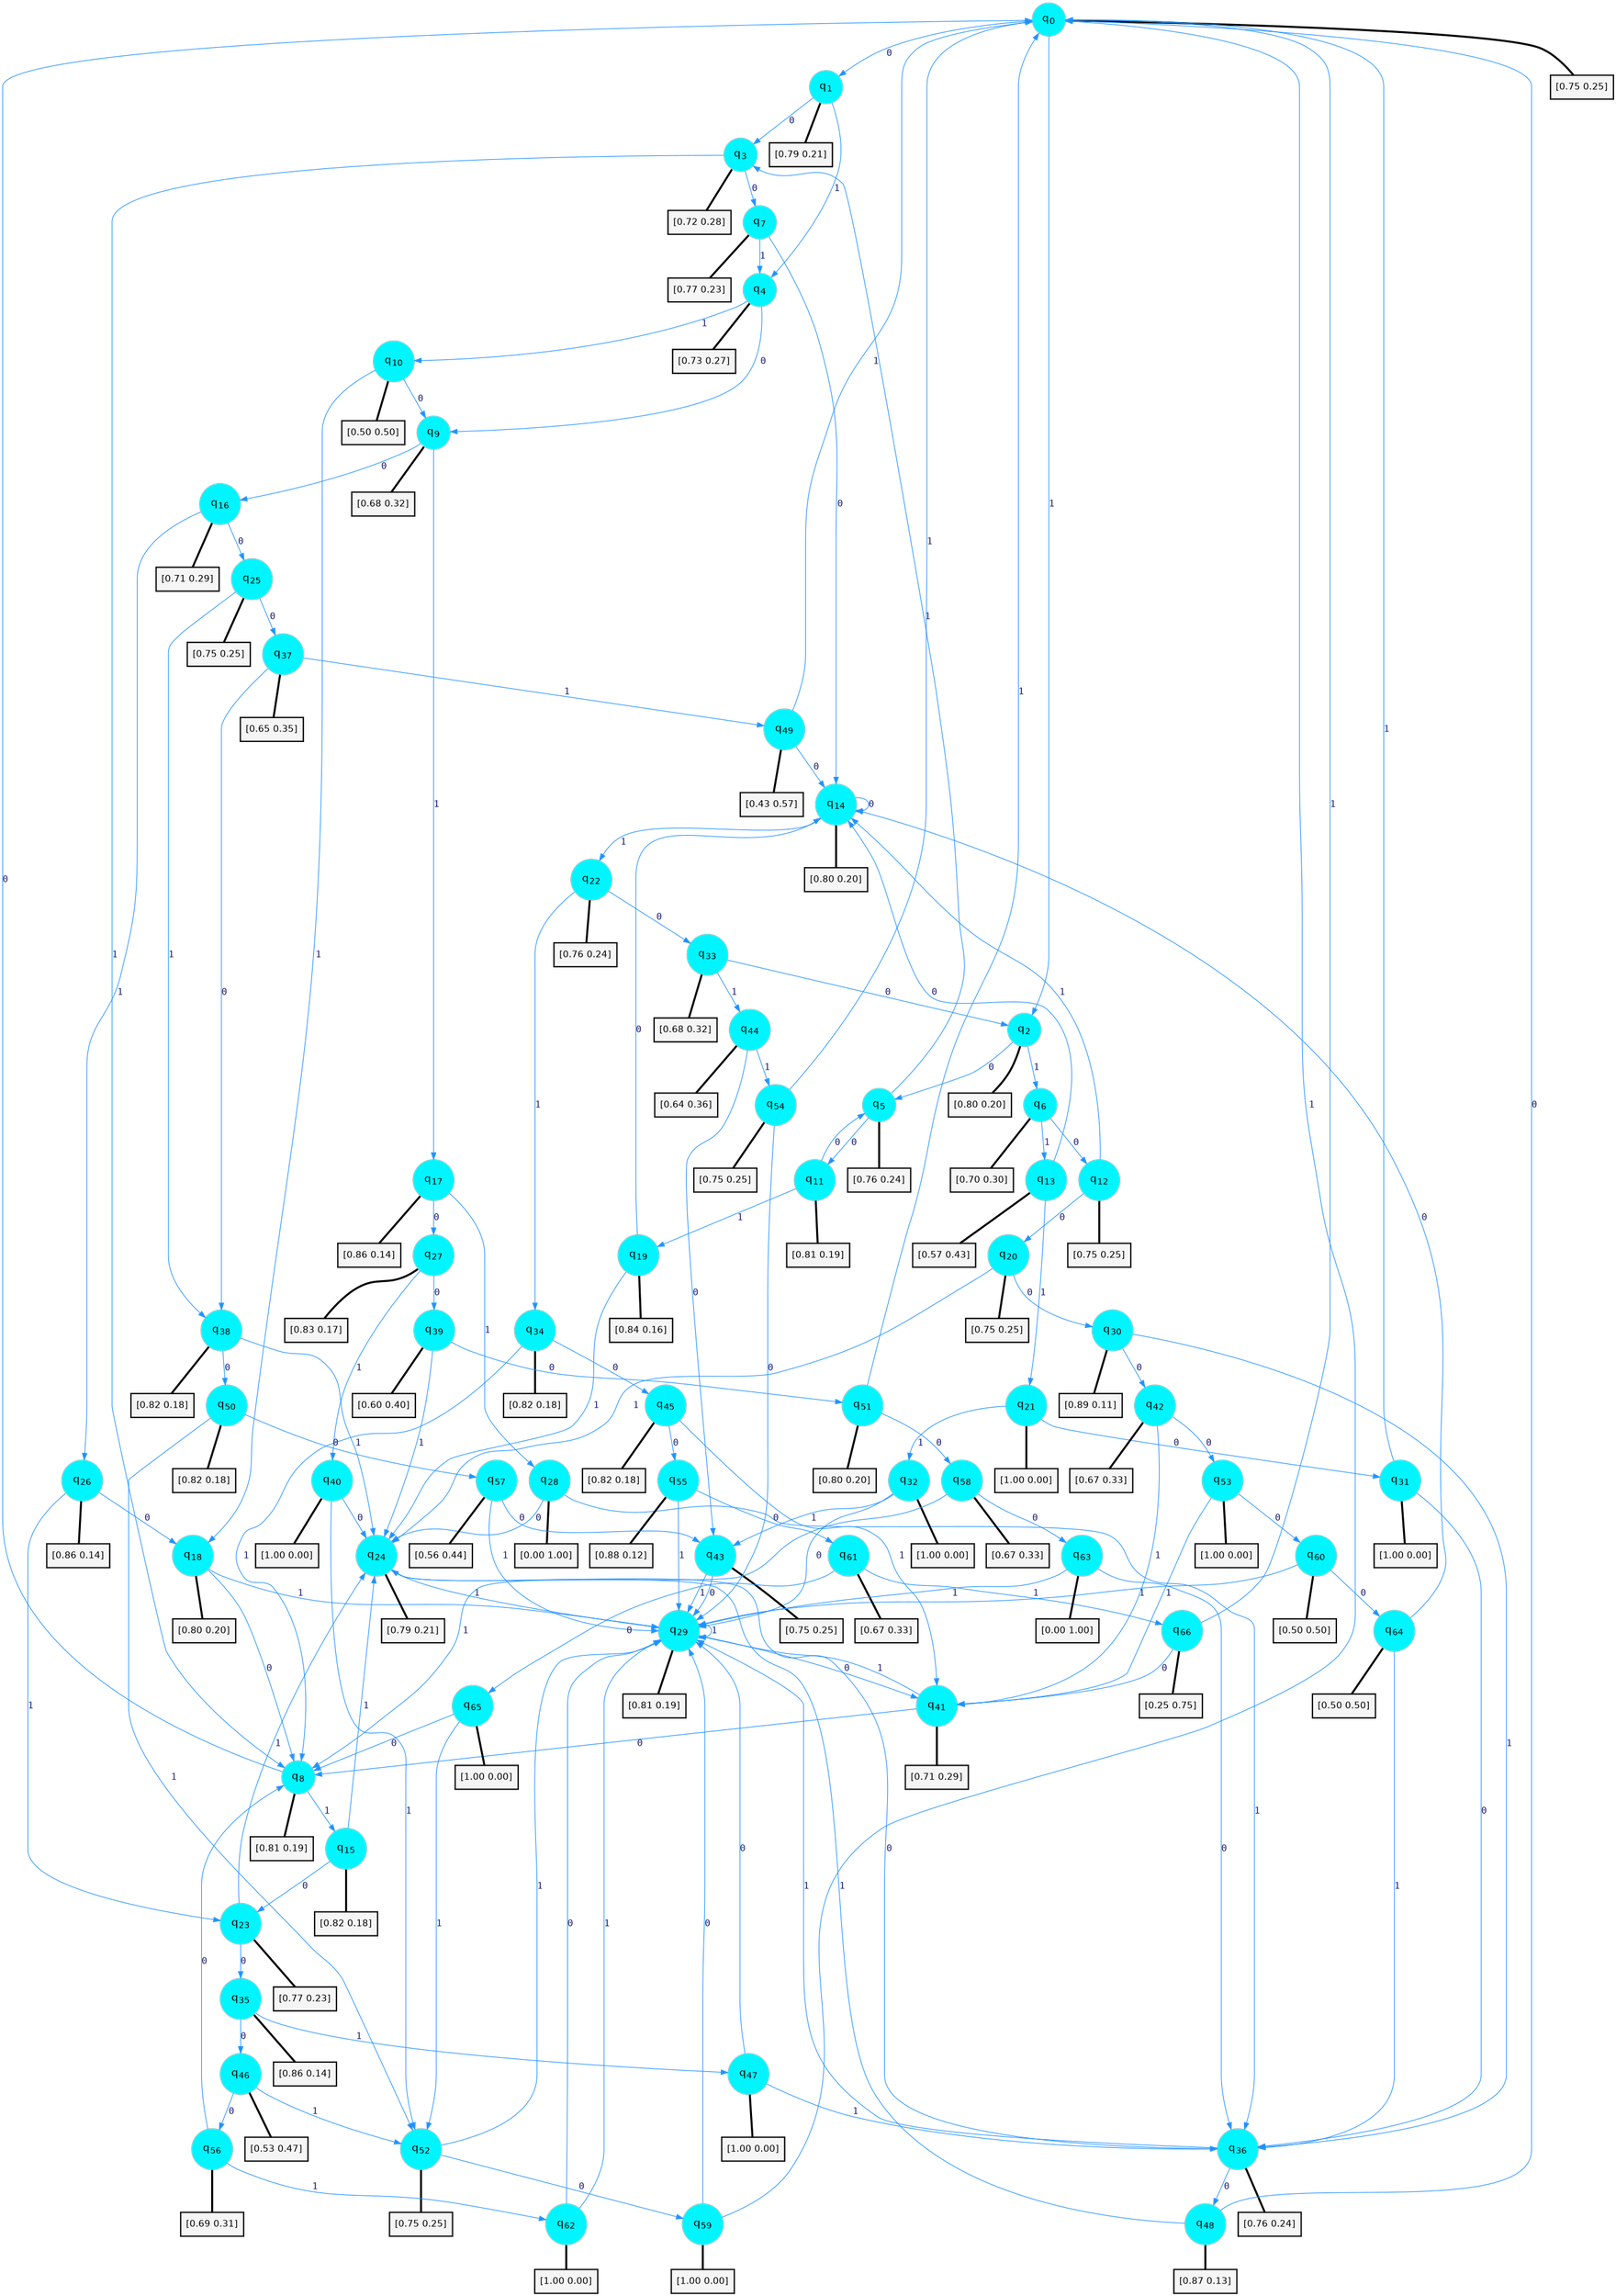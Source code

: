 digraph G {
graph [
bgcolor=transparent, dpi=300, rankdir=TD, size="40,25"];
node [
color=gray, fillcolor=turquoise1, fontcolor=black, fontname=Helvetica, fontsize=16, fontweight=bold, shape=circle, style=filled];
edge [
arrowsize=1, color=dodgerblue1, fontcolor=midnightblue, fontname=courier, fontweight=bold, penwidth=1, style=solid, weight=20];
0[label=<q<SUB>0</SUB>>];
1[label=<q<SUB>1</SUB>>];
2[label=<q<SUB>2</SUB>>];
3[label=<q<SUB>3</SUB>>];
4[label=<q<SUB>4</SUB>>];
5[label=<q<SUB>5</SUB>>];
6[label=<q<SUB>6</SUB>>];
7[label=<q<SUB>7</SUB>>];
8[label=<q<SUB>8</SUB>>];
9[label=<q<SUB>9</SUB>>];
10[label=<q<SUB>10</SUB>>];
11[label=<q<SUB>11</SUB>>];
12[label=<q<SUB>12</SUB>>];
13[label=<q<SUB>13</SUB>>];
14[label=<q<SUB>14</SUB>>];
15[label=<q<SUB>15</SUB>>];
16[label=<q<SUB>16</SUB>>];
17[label=<q<SUB>17</SUB>>];
18[label=<q<SUB>18</SUB>>];
19[label=<q<SUB>19</SUB>>];
20[label=<q<SUB>20</SUB>>];
21[label=<q<SUB>21</SUB>>];
22[label=<q<SUB>22</SUB>>];
23[label=<q<SUB>23</SUB>>];
24[label=<q<SUB>24</SUB>>];
25[label=<q<SUB>25</SUB>>];
26[label=<q<SUB>26</SUB>>];
27[label=<q<SUB>27</SUB>>];
28[label=<q<SUB>28</SUB>>];
29[label=<q<SUB>29</SUB>>];
30[label=<q<SUB>30</SUB>>];
31[label=<q<SUB>31</SUB>>];
32[label=<q<SUB>32</SUB>>];
33[label=<q<SUB>33</SUB>>];
34[label=<q<SUB>34</SUB>>];
35[label=<q<SUB>35</SUB>>];
36[label=<q<SUB>36</SUB>>];
37[label=<q<SUB>37</SUB>>];
38[label=<q<SUB>38</SUB>>];
39[label=<q<SUB>39</SUB>>];
40[label=<q<SUB>40</SUB>>];
41[label=<q<SUB>41</SUB>>];
42[label=<q<SUB>42</SUB>>];
43[label=<q<SUB>43</SUB>>];
44[label=<q<SUB>44</SUB>>];
45[label=<q<SUB>45</SUB>>];
46[label=<q<SUB>46</SUB>>];
47[label=<q<SUB>47</SUB>>];
48[label=<q<SUB>48</SUB>>];
49[label=<q<SUB>49</SUB>>];
50[label=<q<SUB>50</SUB>>];
51[label=<q<SUB>51</SUB>>];
52[label=<q<SUB>52</SUB>>];
53[label=<q<SUB>53</SUB>>];
54[label=<q<SUB>54</SUB>>];
55[label=<q<SUB>55</SUB>>];
56[label=<q<SUB>56</SUB>>];
57[label=<q<SUB>57</SUB>>];
58[label=<q<SUB>58</SUB>>];
59[label=<q<SUB>59</SUB>>];
60[label=<q<SUB>60</SUB>>];
61[label=<q<SUB>61</SUB>>];
62[label=<q<SUB>62</SUB>>];
63[label=<q<SUB>63</SUB>>];
64[label=<q<SUB>64</SUB>>];
65[label=<q<SUB>65</SUB>>];
66[label=<q<SUB>66</SUB>>];
67[label="[0.75 0.25]", shape=box,fontcolor=black, fontname=Helvetica, fontsize=14, penwidth=2, fillcolor=whitesmoke,color=black];
68[label="[0.79 0.21]", shape=box,fontcolor=black, fontname=Helvetica, fontsize=14, penwidth=2, fillcolor=whitesmoke,color=black];
69[label="[0.80 0.20]", shape=box,fontcolor=black, fontname=Helvetica, fontsize=14, penwidth=2, fillcolor=whitesmoke,color=black];
70[label="[0.72 0.28]", shape=box,fontcolor=black, fontname=Helvetica, fontsize=14, penwidth=2, fillcolor=whitesmoke,color=black];
71[label="[0.73 0.27]", shape=box,fontcolor=black, fontname=Helvetica, fontsize=14, penwidth=2, fillcolor=whitesmoke,color=black];
72[label="[0.76 0.24]", shape=box,fontcolor=black, fontname=Helvetica, fontsize=14, penwidth=2, fillcolor=whitesmoke,color=black];
73[label="[0.70 0.30]", shape=box,fontcolor=black, fontname=Helvetica, fontsize=14, penwidth=2, fillcolor=whitesmoke,color=black];
74[label="[0.77 0.23]", shape=box,fontcolor=black, fontname=Helvetica, fontsize=14, penwidth=2, fillcolor=whitesmoke,color=black];
75[label="[0.81 0.19]", shape=box,fontcolor=black, fontname=Helvetica, fontsize=14, penwidth=2, fillcolor=whitesmoke,color=black];
76[label="[0.68 0.32]", shape=box,fontcolor=black, fontname=Helvetica, fontsize=14, penwidth=2, fillcolor=whitesmoke,color=black];
77[label="[0.50 0.50]", shape=box,fontcolor=black, fontname=Helvetica, fontsize=14, penwidth=2, fillcolor=whitesmoke,color=black];
78[label="[0.81 0.19]", shape=box,fontcolor=black, fontname=Helvetica, fontsize=14, penwidth=2, fillcolor=whitesmoke,color=black];
79[label="[0.75 0.25]", shape=box,fontcolor=black, fontname=Helvetica, fontsize=14, penwidth=2, fillcolor=whitesmoke,color=black];
80[label="[0.57 0.43]", shape=box,fontcolor=black, fontname=Helvetica, fontsize=14, penwidth=2, fillcolor=whitesmoke,color=black];
81[label="[0.80 0.20]", shape=box,fontcolor=black, fontname=Helvetica, fontsize=14, penwidth=2, fillcolor=whitesmoke,color=black];
82[label="[0.82 0.18]", shape=box,fontcolor=black, fontname=Helvetica, fontsize=14, penwidth=2, fillcolor=whitesmoke,color=black];
83[label="[0.71 0.29]", shape=box,fontcolor=black, fontname=Helvetica, fontsize=14, penwidth=2, fillcolor=whitesmoke,color=black];
84[label="[0.86 0.14]", shape=box,fontcolor=black, fontname=Helvetica, fontsize=14, penwidth=2, fillcolor=whitesmoke,color=black];
85[label="[0.80 0.20]", shape=box,fontcolor=black, fontname=Helvetica, fontsize=14, penwidth=2, fillcolor=whitesmoke,color=black];
86[label="[0.84 0.16]", shape=box,fontcolor=black, fontname=Helvetica, fontsize=14, penwidth=2, fillcolor=whitesmoke,color=black];
87[label="[0.75 0.25]", shape=box,fontcolor=black, fontname=Helvetica, fontsize=14, penwidth=2, fillcolor=whitesmoke,color=black];
88[label="[1.00 0.00]", shape=box,fontcolor=black, fontname=Helvetica, fontsize=14, penwidth=2, fillcolor=whitesmoke,color=black];
89[label="[0.76 0.24]", shape=box,fontcolor=black, fontname=Helvetica, fontsize=14, penwidth=2, fillcolor=whitesmoke,color=black];
90[label="[0.77 0.23]", shape=box,fontcolor=black, fontname=Helvetica, fontsize=14, penwidth=2, fillcolor=whitesmoke,color=black];
91[label="[0.79 0.21]", shape=box,fontcolor=black, fontname=Helvetica, fontsize=14, penwidth=2, fillcolor=whitesmoke,color=black];
92[label="[0.75 0.25]", shape=box,fontcolor=black, fontname=Helvetica, fontsize=14, penwidth=2, fillcolor=whitesmoke,color=black];
93[label="[0.86 0.14]", shape=box,fontcolor=black, fontname=Helvetica, fontsize=14, penwidth=2, fillcolor=whitesmoke,color=black];
94[label="[0.83 0.17]", shape=box,fontcolor=black, fontname=Helvetica, fontsize=14, penwidth=2, fillcolor=whitesmoke,color=black];
95[label="[0.00 1.00]", shape=box,fontcolor=black, fontname=Helvetica, fontsize=14, penwidth=2, fillcolor=whitesmoke,color=black];
96[label="[0.81 0.19]", shape=box,fontcolor=black, fontname=Helvetica, fontsize=14, penwidth=2, fillcolor=whitesmoke,color=black];
97[label="[0.89 0.11]", shape=box,fontcolor=black, fontname=Helvetica, fontsize=14, penwidth=2, fillcolor=whitesmoke,color=black];
98[label="[1.00 0.00]", shape=box,fontcolor=black, fontname=Helvetica, fontsize=14, penwidth=2, fillcolor=whitesmoke,color=black];
99[label="[1.00 0.00]", shape=box,fontcolor=black, fontname=Helvetica, fontsize=14, penwidth=2, fillcolor=whitesmoke,color=black];
100[label="[0.68 0.32]", shape=box,fontcolor=black, fontname=Helvetica, fontsize=14, penwidth=2, fillcolor=whitesmoke,color=black];
101[label="[0.82 0.18]", shape=box,fontcolor=black, fontname=Helvetica, fontsize=14, penwidth=2, fillcolor=whitesmoke,color=black];
102[label="[0.86 0.14]", shape=box,fontcolor=black, fontname=Helvetica, fontsize=14, penwidth=2, fillcolor=whitesmoke,color=black];
103[label="[0.76 0.24]", shape=box,fontcolor=black, fontname=Helvetica, fontsize=14, penwidth=2, fillcolor=whitesmoke,color=black];
104[label="[0.65 0.35]", shape=box,fontcolor=black, fontname=Helvetica, fontsize=14, penwidth=2, fillcolor=whitesmoke,color=black];
105[label="[0.82 0.18]", shape=box,fontcolor=black, fontname=Helvetica, fontsize=14, penwidth=2, fillcolor=whitesmoke,color=black];
106[label="[0.60 0.40]", shape=box,fontcolor=black, fontname=Helvetica, fontsize=14, penwidth=2, fillcolor=whitesmoke,color=black];
107[label="[1.00 0.00]", shape=box,fontcolor=black, fontname=Helvetica, fontsize=14, penwidth=2, fillcolor=whitesmoke,color=black];
108[label="[0.71 0.29]", shape=box,fontcolor=black, fontname=Helvetica, fontsize=14, penwidth=2, fillcolor=whitesmoke,color=black];
109[label="[0.67 0.33]", shape=box,fontcolor=black, fontname=Helvetica, fontsize=14, penwidth=2, fillcolor=whitesmoke,color=black];
110[label="[0.75 0.25]", shape=box,fontcolor=black, fontname=Helvetica, fontsize=14, penwidth=2, fillcolor=whitesmoke,color=black];
111[label="[0.64 0.36]", shape=box,fontcolor=black, fontname=Helvetica, fontsize=14, penwidth=2, fillcolor=whitesmoke,color=black];
112[label="[0.82 0.18]", shape=box,fontcolor=black, fontname=Helvetica, fontsize=14, penwidth=2, fillcolor=whitesmoke,color=black];
113[label="[0.53 0.47]", shape=box,fontcolor=black, fontname=Helvetica, fontsize=14, penwidth=2, fillcolor=whitesmoke,color=black];
114[label="[1.00 0.00]", shape=box,fontcolor=black, fontname=Helvetica, fontsize=14, penwidth=2, fillcolor=whitesmoke,color=black];
115[label="[0.87 0.13]", shape=box,fontcolor=black, fontname=Helvetica, fontsize=14, penwidth=2, fillcolor=whitesmoke,color=black];
116[label="[0.43 0.57]", shape=box,fontcolor=black, fontname=Helvetica, fontsize=14, penwidth=2, fillcolor=whitesmoke,color=black];
117[label="[0.82 0.18]", shape=box,fontcolor=black, fontname=Helvetica, fontsize=14, penwidth=2, fillcolor=whitesmoke,color=black];
118[label="[0.80 0.20]", shape=box,fontcolor=black, fontname=Helvetica, fontsize=14, penwidth=2, fillcolor=whitesmoke,color=black];
119[label="[0.75 0.25]", shape=box,fontcolor=black, fontname=Helvetica, fontsize=14, penwidth=2, fillcolor=whitesmoke,color=black];
120[label="[1.00 0.00]", shape=box,fontcolor=black, fontname=Helvetica, fontsize=14, penwidth=2, fillcolor=whitesmoke,color=black];
121[label="[0.75 0.25]", shape=box,fontcolor=black, fontname=Helvetica, fontsize=14, penwidth=2, fillcolor=whitesmoke,color=black];
122[label="[0.88 0.12]", shape=box,fontcolor=black, fontname=Helvetica, fontsize=14, penwidth=2, fillcolor=whitesmoke,color=black];
123[label="[0.69 0.31]", shape=box,fontcolor=black, fontname=Helvetica, fontsize=14, penwidth=2, fillcolor=whitesmoke,color=black];
124[label="[0.56 0.44]", shape=box,fontcolor=black, fontname=Helvetica, fontsize=14, penwidth=2, fillcolor=whitesmoke,color=black];
125[label="[0.67 0.33]", shape=box,fontcolor=black, fontname=Helvetica, fontsize=14, penwidth=2, fillcolor=whitesmoke,color=black];
126[label="[1.00 0.00]", shape=box,fontcolor=black, fontname=Helvetica, fontsize=14, penwidth=2, fillcolor=whitesmoke,color=black];
127[label="[0.50 0.50]", shape=box,fontcolor=black, fontname=Helvetica, fontsize=14, penwidth=2, fillcolor=whitesmoke,color=black];
128[label="[0.67 0.33]", shape=box,fontcolor=black, fontname=Helvetica, fontsize=14, penwidth=2, fillcolor=whitesmoke,color=black];
129[label="[1.00 0.00]", shape=box,fontcolor=black, fontname=Helvetica, fontsize=14, penwidth=2, fillcolor=whitesmoke,color=black];
130[label="[0.00 1.00]", shape=box,fontcolor=black, fontname=Helvetica, fontsize=14, penwidth=2, fillcolor=whitesmoke,color=black];
131[label="[0.50 0.50]", shape=box,fontcolor=black, fontname=Helvetica, fontsize=14, penwidth=2, fillcolor=whitesmoke,color=black];
132[label="[1.00 0.00]", shape=box,fontcolor=black, fontname=Helvetica, fontsize=14, penwidth=2, fillcolor=whitesmoke,color=black];
133[label="[0.25 0.75]", shape=box,fontcolor=black, fontname=Helvetica, fontsize=14, penwidth=2, fillcolor=whitesmoke,color=black];
0->1 [label=0];
0->2 [label=1];
0->67 [arrowhead=none, penwidth=3,color=black];
1->3 [label=0];
1->4 [label=1];
1->68 [arrowhead=none, penwidth=3,color=black];
2->5 [label=0];
2->6 [label=1];
2->69 [arrowhead=none, penwidth=3,color=black];
3->7 [label=0];
3->8 [label=1];
3->70 [arrowhead=none, penwidth=3,color=black];
4->9 [label=0];
4->10 [label=1];
4->71 [arrowhead=none, penwidth=3,color=black];
5->11 [label=0];
5->3 [label=1];
5->72 [arrowhead=none, penwidth=3,color=black];
6->12 [label=0];
6->13 [label=1];
6->73 [arrowhead=none, penwidth=3,color=black];
7->14 [label=0];
7->4 [label=1];
7->74 [arrowhead=none, penwidth=3,color=black];
8->0 [label=0];
8->15 [label=1];
8->75 [arrowhead=none, penwidth=3,color=black];
9->16 [label=0];
9->17 [label=1];
9->76 [arrowhead=none, penwidth=3,color=black];
10->9 [label=0];
10->18 [label=1];
10->77 [arrowhead=none, penwidth=3,color=black];
11->5 [label=0];
11->19 [label=1];
11->78 [arrowhead=none, penwidth=3,color=black];
12->20 [label=0];
12->14 [label=1];
12->79 [arrowhead=none, penwidth=3,color=black];
13->14 [label=0];
13->21 [label=1];
13->80 [arrowhead=none, penwidth=3,color=black];
14->14 [label=0];
14->22 [label=1];
14->81 [arrowhead=none, penwidth=3,color=black];
15->23 [label=0];
15->24 [label=1];
15->82 [arrowhead=none, penwidth=3,color=black];
16->25 [label=0];
16->26 [label=1];
16->83 [arrowhead=none, penwidth=3,color=black];
17->27 [label=0];
17->28 [label=1];
17->84 [arrowhead=none, penwidth=3,color=black];
18->8 [label=0];
18->29 [label=1];
18->85 [arrowhead=none, penwidth=3,color=black];
19->14 [label=0];
19->24 [label=1];
19->86 [arrowhead=none, penwidth=3,color=black];
20->30 [label=0];
20->24 [label=1];
20->87 [arrowhead=none, penwidth=3,color=black];
21->31 [label=0];
21->32 [label=1];
21->88 [arrowhead=none, penwidth=3,color=black];
22->33 [label=0];
22->34 [label=1];
22->89 [arrowhead=none, penwidth=3,color=black];
23->35 [label=0];
23->24 [label=1];
23->90 [arrowhead=none, penwidth=3,color=black];
24->36 [label=0];
24->29 [label=1];
24->91 [arrowhead=none, penwidth=3,color=black];
25->37 [label=0];
25->38 [label=1];
25->92 [arrowhead=none, penwidth=3,color=black];
26->18 [label=0];
26->23 [label=1];
26->93 [arrowhead=none, penwidth=3,color=black];
27->39 [label=0];
27->40 [label=1];
27->94 [arrowhead=none, penwidth=3,color=black];
28->24 [label=0];
28->36 [label=1];
28->95 [arrowhead=none, penwidth=3,color=black];
29->41 [label=0];
29->29 [label=1];
29->96 [arrowhead=none, penwidth=3,color=black];
30->42 [label=0];
30->36 [label=1];
30->97 [arrowhead=none, penwidth=3,color=black];
31->36 [label=0];
31->0 [label=1];
31->98 [arrowhead=none, penwidth=3,color=black];
32->29 [label=0];
32->43 [label=1];
32->99 [arrowhead=none, penwidth=3,color=black];
33->2 [label=0];
33->44 [label=1];
33->100 [arrowhead=none, penwidth=3,color=black];
34->45 [label=0];
34->8 [label=1];
34->101 [arrowhead=none, penwidth=3,color=black];
35->46 [label=0];
35->47 [label=1];
35->102 [arrowhead=none, penwidth=3,color=black];
36->48 [label=0];
36->29 [label=1];
36->103 [arrowhead=none, penwidth=3,color=black];
37->38 [label=0];
37->49 [label=1];
37->104 [arrowhead=none, penwidth=3,color=black];
38->50 [label=0];
38->24 [label=1];
38->105 [arrowhead=none, penwidth=3,color=black];
39->51 [label=0];
39->24 [label=1];
39->106 [arrowhead=none, penwidth=3,color=black];
40->24 [label=0];
40->52 [label=1];
40->107 [arrowhead=none, penwidth=3,color=black];
41->8 [label=0];
41->29 [label=1];
41->108 [arrowhead=none, penwidth=3,color=black];
42->53 [label=0];
42->41 [label=1];
42->109 [arrowhead=none, penwidth=3,color=black];
43->29 [label=0];
43->29 [label=1];
43->110 [arrowhead=none, penwidth=3,color=black];
44->43 [label=0];
44->54 [label=1];
44->111 [arrowhead=none, penwidth=3,color=black];
45->55 [label=0];
45->41 [label=1];
45->112 [arrowhead=none, penwidth=3,color=black];
46->56 [label=0];
46->52 [label=1];
46->113 [arrowhead=none, penwidth=3,color=black];
47->29 [label=0];
47->36 [label=1];
47->114 [arrowhead=none, penwidth=3,color=black];
48->0 [label=0];
48->24 [label=1];
48->115 [arrowhead=none, penwidth=3,color=black];
49->14 [label=0];
49->0 [label=1];
49->116 [arrowhead=none, penwidth=3,color=black];
50->57 [label=0];
50->52 [label=1];
50->117 [arrowhead=none, penwidth=3,color=black];
51->58 [label=0];
51->0 [label=1];
51->118 [arrowhead=none, penwidth=3,color=black];
52->59 [label=0];
52->29 [label=1];
52->119 [arrowhead=none, penwidth=3,color=black];
53->60 [label=0];
53->41 [label=1];
53->120 [arrowhead=none, penwidth=3,color=black];
54->29 [label=0];
54->0 [label=1];
54->121 [arrowhead=none, penwidth=3,color=black];
55->61 [label=0];
55->29 [label=1];
55->122 [arrowhead=none, penwidth=3,color=black];
56->8 [label=0];
56->62 [label=1];
56->123 [arrowhead=none, penwidth=3,color=black];
57->43 [label=0];
57->29 [label=1];
57->124 [arrowhead=none, penwidth=3,color=black];
58->63 [label=0];
58->8 [label=1];
58->125 [arrowhead=none, penwidth=3,color=black];
59->29 [label=0];
59->0 [label=1];
59->126 [arrowhead=none, penwidth=3,color=black];
60->64 [label=0];
60->29 [label=1];
60->127 [arrowhead=none, penwidth=3,color=black];
61->65 [label=0];
61->66 [label=1];
61->128 [arrowhead=none, penwidth=3,color=black];
62->29 [label=0];
62->29 [label=1];
62->129 [arrowhead=none, penwidth=3,color=black];
63->36 [label=0];
63->29 [label=1];
63->130 [arrowhead=none, penwidth=3,color=black];
64->14 [label=0];
64->36 [label=1];
64->131 [arrowhead=none, penwidth=3,color=black];
65->8 [label=0];
65->52 [label=1];
65->132 [arrowhead=none, penwidth=3,color=black];
66->41 [label=0];
66->0 [label=1];
66->133 [arrowhead=none, penwidth=3,color=black];
}
